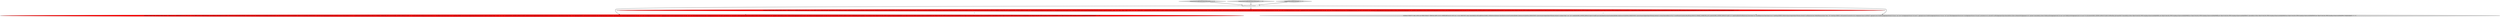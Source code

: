 digraph {
4 [style = filled, label = "testQuery(\"SELECT dim2, AVG(m2) FROM (SELECT * FROM foo AS t1 INNER JOIN foo AS t2 ON t1.m1 = t2.m1 LIMIT 10) AS t3 GROUP BY dim2\",ImmutableList.of(GroupByQuery.builder().setDataSource(newScanQueryBuilder().dataSource(join(new TableDataSource(CalciteTests.DATASOURCE1),new QueryDataSource(newScanQueryBuilder().dataSource(CalciteTests.DATASOURCE1).intervals(querySegmentSpec(Filtration.eternity())).columns(ImmutableList.of(\"m1\")).resultFormat(ScanQuery.ResultFormat.RESULT_FORMAT_COMPACTED_LIST).context(QUERY_CONTEXT_DEFAULT).build()),\"j0.\",equalsCondition(DruidExpression.fromColumn(\"m1\"),DruidExpression.fromColumn(\"j0.m1\")),JoinType.INNER)).intervals(querySegmentSpec(Filtration.eternity())).limit(10).columns(\"dim2\",\"j0.m1\",\"m1\",\"m2\").context(QUERY_CONTEXT_DEFAULT).build()).setInterval(querySegmentSpec(Filtration.eternity())).setDimensions(new DefaultDimensionSpec(\"dim2\",\"d0\",ValueType.STRING)).setGranularity(Granularities.ALL).setAggregatorSpecs(useDefault? aggregators(new DoubleSumAggregatorFactory(\"a0:sum\",\"m2\"),new CountAggregatorFactory(\"a0:count\")): aggregators(new DoubleSumAggregatorFactory(\"a0:sum\",\"m2\"),new FilteredAggregatorFactory(new CountAggregatorFactory(\"a0:count\"),not(selector(\"m2\",null,null))))).setPostAggregatorSpecs(ImmutableList.of(new ArithmeticPostAggregator(\"a0\",\"quotient\",ImmutableList.of(new FieldAccessPostAggregator(null,\"a0:sum\"),new FieldAccessPostAggregator(null,\"a0:count\"))))).setContext(QUERY_CONTEXT_DEFAULT).build()),NullHandling.sqlCompatible()? ImmutableList.of(new Object((((edu.fdu.CPPDG.tinypdg.pe.ExpressionInfo@989d15,new Object((((edu.fdu.CPPDG.tinypdg.pe.ExpressionInfo@989d1a,new Object((((edu.fdu.CPPDG.tinypdg.pe.ExpressionInfo@989d1f,new Object((((edu.fdu.CPPDG.tinypdg.pe.ExpressionInfo@989d24): ImmutableList.of(new Object((((edu.fdu.CPPDG.tinypdg.pe.ExpressionInfo@989d2c,new Object((((edu.fdu.CPPDG.tinypdg.pe.ExpressionInfo@989d31,new Object((((edu.fdu.CPPDG.tinypdg.pe.ExpressionInfo@989d36))@@@4@@@['0', '1', '0']", fillcolor = red, shape = ellipse image = "AAA1AAABBB2BBB"];
6 [style = filled, label = "testQuery(\"SELECT t1.dim2, AVG(t1.m2) FROM (SELECT * FROM foo LIMIT 10) AS t1 INNER JOIN foo AS t2 ON t1.m1 = t2.m1 GROUP BY t1.dim2\",ImmutableList.of(GroupByQuery.builder().setDataSource(join(new QueryDataSource(newScanQueryBuilder().dataSource(CalciteTests.DATASOURCE1).intervals(querySegmentSpec(Filtration.eternity())).columns(\"dim2\",\"m1\",\"m2\").context(QUERY_CONTEXT_DEFAULT).limit(10).build()),new QueryDataSource(newScanQueryBuilder().dataSource(CalciteTests.DATASOURCE1).intervals(querySegmentSpec(Filtration.eternity())).columns(ImmutableList.of(\"m1\")).resultFormat(ScanQuery.ResultFormat.RESULT_FORMAT_COMPACTED_LIST).context(QUERY_CONTEXT_DEFAULT).build()),\"j0.\",equalsCondition(DruidExpression.fromColumn(\"m1\"),DruidExpression.fromColumn(\"j0.m1\")),JoinType.INNER)).setInterval(querySegmentSpec(Filtration.eternity())).setDimensions(new DefaultDimensionSpec(\"dim2\",\"d0\",ValueType.STRING)).setGranularity(Granularities.ALL).setAggregatorSpecs(useDefault? aggregators(new DoubleSumAggregatorFactory(\"a0:sum\",\"m2\"),new CountAggregatorFactory(\"a0:count\")): aggregators(new DoubleSumAggregatorFactory(\"a0:sum\",\"m2\"),new FilteredAggregatorFactory(new CountAggregatorFactory(\"a0:count\"),not(selector(\"m2\",null,null))))).setPostAggregatorSpecs(ImmutableList.of(new ArithmeticPostAggregator(\"a0\",\"quotient\",ImmutableList.of(new FieldAccessPostAggregator(null,\"a0:sum\"),new FieldAccessPostAggregator(null,\"a0:count\"))))).setContext(QUERY_CONTEXT_DEFAULT).build()),NullHandling.sqlCompatible()? ImmutableList.of(new Object((((edu.fdu.CPPDG.tinypdg.pe.ExpressionInfo@989df1,new Object((((edu.fdu.CPPDG.tinypdg.pe.ExpressionInfo@989df6,new Object((((edu.fdu.CPPDG.tinypdg.pe.ExpressionInfo@989dfb,new Object((((edu.fdu.CPPDG.tinypdg.pe.ExpressionInfo@989e00): ImmutableList.of(new Object((((edu.fdu.CPPDG.tinypdg.pe.ExpressionInfo@989e08,new Object((((edu.fdu.CPPDG.tinypdg.pe.ExpressionInfo@989e0d,new Object((((edu.fdu.CPPDG.tinypdg.pe.ExpressionInfo@989e12))@@@4@@@['0', '0', '1']", fillcolor = lightgray, shape = ellipse image = "AAA0AAABBB3BBB"];
1 [style = filled, label = "testQuery(\"SELECT dim2, AVG(m2) FROM (SELECT * FROM foo AS t1 INNER JOIN foo AS t2 ON t1.m1 = t2.m1 LIMIT 10) AS t3 GROUP BY dim2\",ImmutableList.of(GroupByQuery.builder().setDataSource(newScanQueryBuilder().dataSource(join(new TableDataSource(CalciteTests.DATASOURCE1),new QueryDataSource(newScanQueryBuilder().dataSource(CalciteTests.DATASOURCE1).intervals(querySegmentSpec(Filtration.eternity())).columns(ImmutableList.of(\"m1\")).resultFormat(ScanQuery.ResultFormat.RESULT_FORMAT_COMPACTED_LIST).context(QUERY_CONTEXT_DEFAULT).build()),\"j0.\",equalsCondition(DruidExpression.fromColumn(\"m1\"),DruidExpression.fromColumn(\"j0.m1\")),JoinType.INNER)).intervals(querySegmentSpec(Filtration.eternity())).limit(10).columns(\"__time\",\"cnt\",\"dim1\",\"dim2\",\"dim3\",\"j0.m1\",\"m1\",\"m2\",\"unique_dim1\").context(QUERY_CONTEXT_DEFAULT).build()).setInterval(querySegmentSpec(Filtration.eternity())).setDimensions(new DefaultDimensionSpec(\"dim2\",\"d0\",ValueType.STRING)).setGranularity(Granularities.ALL).setAggregatorSpecs(useDefault? aggregators(new DoubleSumAggregatorFactory(\"a0:sum\",\"m2\"),new CountAggregatorFactory(\"a0:count\")): aggregators(new DoubleSumAggregatorFactory(\"a0:sum\",\"m2\"),new FilteredAggregatorFactory(new CountAggregatorFactory(\"a0:count\"),not(selector(\"m2\",null,null))))).setPostAggregatorSpecs(ImmutableList.of(new ArithmeticPostAggregator(\"a0\",\"quotient\",ImmutableList.of(new FieldAccessPostAggregator(null,\"a0:sum\"),new FieldAccessPostAggregator(null,\"a0:count\"))))).setContext(QUERY_CONTEXT_DEFAULT).build()),NullHandling.sqlCompatible()? ImmutableList.of(new Object((((edu.fdu.CPPDG.tinypdg.pe.ExpressionInfo@989c38,new Object((((edu.fdu.CPPDG.tinypdg.pe.ExpressionInfo@989c3d,new Object((((edu.fdu.CPPDG.tinypdg.pe.ExpressionInfo@989c42,new Object((((edu.fdu.CPPDG.tinypdg.pe.ExpressionInfo@989c47): ImmutableList.of(new Object((((edu.fdu.CPPDG.tinypdg.pe.ExpressionInfo@989c4f,new Object((((edu.fdu.CPPDG.tinypdg.pe.ExpressionInfo@989c54,new Object((((edu.fdu.CPPDG.tinypdg.pe.ExpressionInfo@989c59))@@@4@@@['1', '0', '0']", fillcolor = red, shape = ellipse image = "AAA1AAABBB1BBB"];
2 [style = filled, label = "testJoinOuterGroupByAndSubqueryHasLimit['1', '0', '0']", fillcolor = lightgray, shape = diamond image = "AAA0AAABBB1BBB"];
3 [style = filled, label = "testJoinOuterGroupByAndSubqueryHasLimit['0', '1', '0']", fillcolor = lightgray, shape = diamond image = "AAA0AAABBB2BBB"];
0 [style = filled, label = "cannotVectorize()@@@3@@@['1', '1', '1']", fillcolor = white, shape = ellipse image = "AAA0AAABBB1BBB"];
5 [style = filled, label = "testJoinWithLimitBeforeJoining['0', '0', '1']", fillcolor = lightgray, shape = diamond image = "AAA0AAABBB3BBB"];
1->4 [style = dashed, label="0"];
2->0 [style = bold, label=""];
5->0 [style = bold, label=""];
0->4 [style = bold, label=""];
0->6 [style = bold, label=""];
1->6 [style = dashed, label="0"];
0->1 [style = bold, label=""];
3->0 [style = bold, label=""];
}
